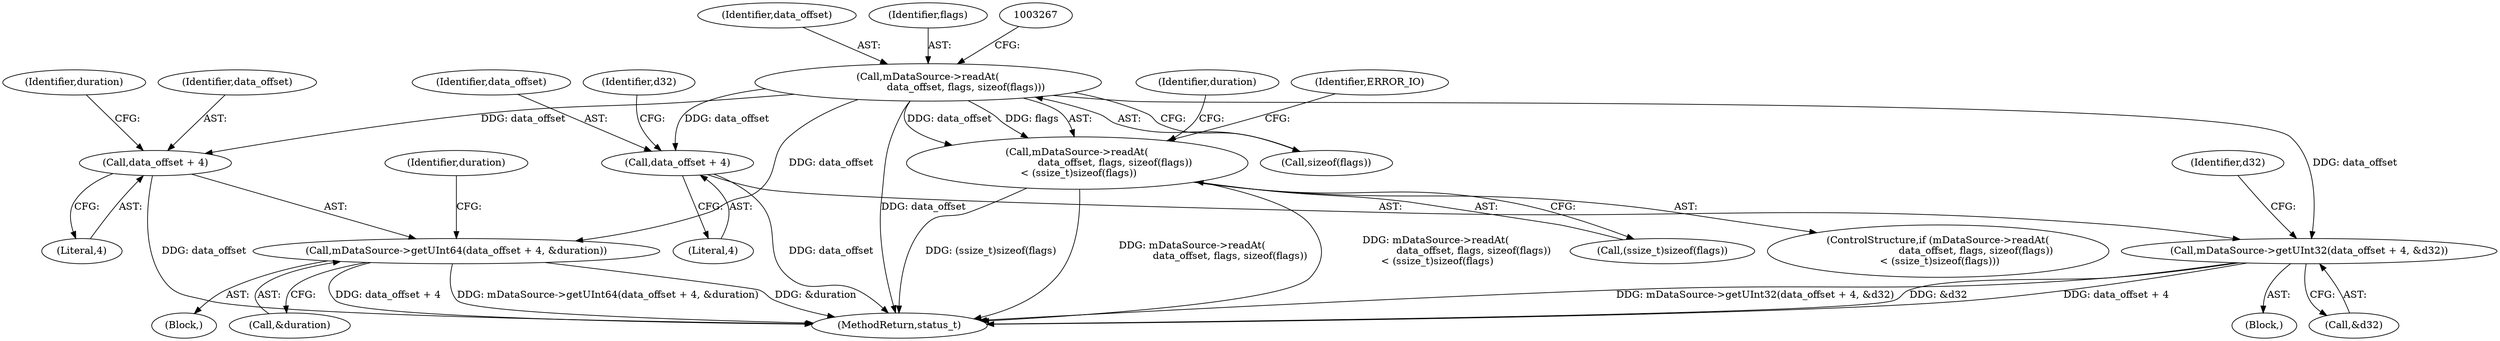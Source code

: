 digraph "0_Android_8a3a2f6ea7defe1a81bb32b3c9f3537f84749b9d@API" {
"1003261" [label="(Call,mDataSource->readAt(\n                        data_offset, flags, sizeof(flags)))"];
"1003260" [label="(Call,mDataSource->readAt(\n                        data_offset, flags, sizeof(flags))\n < (ssize_t)sizeof(flags))"];
"1003291" [label="(Call,mDataSource->getUInt64(data_offset + 4, &duration))"];
"1003292" [label="(Call,data_offset + 4)"];
"1003314" [label="(Call,mDataSource->getUInt32(data_offset + 4, &d32))"];
"1003315" [label="(Call,data_offset + 4)"];
"1003299" [label="(Identifier,duration)"];
"1003314" [label="(Call,mDataSource->getUInt32(data_offset + 4, &d32))"];
"1003283" [label="(Block,)"];
"1003272" [label="(Identifier,ERROR_IO)"];
"1003295" [label="(Call,&duration)"];
"1003315" [label="(Call,data_offset + 4)"];
"1003291" [label="(Call,mDataSource->getUInt64(data_offset + 4, &duration))"];
"1003316" [label="(Identifier,data_offset)"];
"1003312" [label="(Block,)"];
"1003266" [label="(Call,(ssize_t)sizeof(flags))"];
"1003296" [label="(Identifier,duration)"];
"1003275" [label="(Identifier,duration)"];
"1003293" [label="(Identifier,data_offset)"];
"1003262" [label="(Identifier,data_offset)"];
"1003923" [label="(MethodReturn,status_t)"];
"1003261" [label="(Call,mDataSource->readAt(\n                        data_offset, flags, sizeof(flags)))"];
"1003318" [label="(Call,&d32)"];
"1003264" [label="(Call,sizeof(flags))"];
"1003294" [label="(Literal,4)"];
"1003319" [label="(Identifier,d32)"];
"1003263" [label="(Identifier,flags)"];
"1003317" [label="(Literal,4)"];
"1003259" [label="(ControlStructure,if (mDataSource->readAt(\n                        data_offset, flags, sizeof(flags))\n < (ssize_t)sizeof(flags)))"];
"1003260" [label="(Call,mDataSource->readAt(\n                        data_offset, flags, sizeof(flags))\n < (ssize_t)sizeof(flags))"];
"1003322" [label="(Identifier,d32)"];
"1003292" [label="(Call,data_offset + 4)"];
"1003261" -> "1003260"  [label="AST: "];
"1003261" -> "1003264"  [label="CFG: "];
"1003262" -> "1003261"  [label="AST: "];
"1003263" -> "1003261"  [label="AST: "];
"1003264" -> "1003261"  [label="AST: "];
"1003267" -> "1003261"  [label="CFG: "];
"1003261" -> "1003923"  [label="DDG: data_offset"];
"1003261" -> "1003260"  [label="DDG: data_offset"];
"1003261" -> "1003260"  [label="DDG: flags"];
"1003261" -> "1003291"  [label="DDG: data_offset"];
"1003261" -> "1003292"  [label="DDG: data_offset"];
"1003261" -> "1003314"  [label="DDG: data_offset"];
"1003261" -> "1003315"  [label="DDG: data_offset"];
"1003260" -> "1003259"  [label="AST: "];
"1003260" -> "1003266"  [label="CFG: "];
"1003266" -> "1003260"  [label="AST: "];
"1003272" -> "1003260"  [label="CFG: "];
"1003275" -> "1003260"  [label="CFG: "];
"1003260" -> "1003923"  [label="DDG: (ssize_t)sizeof(flags)"];
"1003260" -> "1003923"  [label="DDG: mDataSource->readAt(\n                        data_offset, flags, sizeof(flags))"];
"1003260" -> "1003923"  [label="DDG: mDataSource->readAt(\n                        data_offset, flags, sizeof(flags))\n < (ssize_t)sizeof(flags)"];
"1003291" -> "1003283"  [label="AST: "];
"1003291" -> "1003295"  [label="CFG: "];
"1003292" -> "1003291"  [label="AST: "];
"1003295" -> "1003291"  [label="AST: "];
"1003299" -> "1003291"  [label="CFG: "];
"1003291" -> "1003923"  [label="DDG: data_offset + 4"];
"1003291" -> "1003923"  [label="DDG: mDataSource->getUInt64(data_offset + 4, &duration)"];
"1003291" -> "1003923"  [label="DDG: &duration"];
"1003292" -> "1003294"  [label="CFG: "];
"1003293" -> "1003292"  [label="AST: "];
"1003294" -> "1003292"  [label="AST: "];
"1003296" -> "1003292"  [label="CFG: "];
"1003292" -> "1003923"  [label="DDG: data_offset"];
"1003314" -> "1003312"  [label="AST: "];
"1003314" -> "1003318"  [label="CFG: "];
"1003315" -> "1003314"  [label="AST: "];
"1003318" -> "1003314"  [label="AST: "];
"1003322" -> "1003314"  [label="CFG: "];
"1003314" -> "1003923"  [label="DDG: data_offset + 4"];
"1003314" -> "1003923"  [label="DDG: mDataSource->getUInt32(data_offset + 4, &d32)"];
"1003314" -> "1003923"  [label="DDG: &d32"];
"1003315" -> "1003317"  [label="CFG: "];
"1003316" -> "1003315"  [label="AST: "];
"1003317" -> "1003315"  [label="AST: "];
"1003319" -> "1003315"  [label="CFG: "];
"1003315" -> "1003923"  [label="DDG: data_offset"];
}
